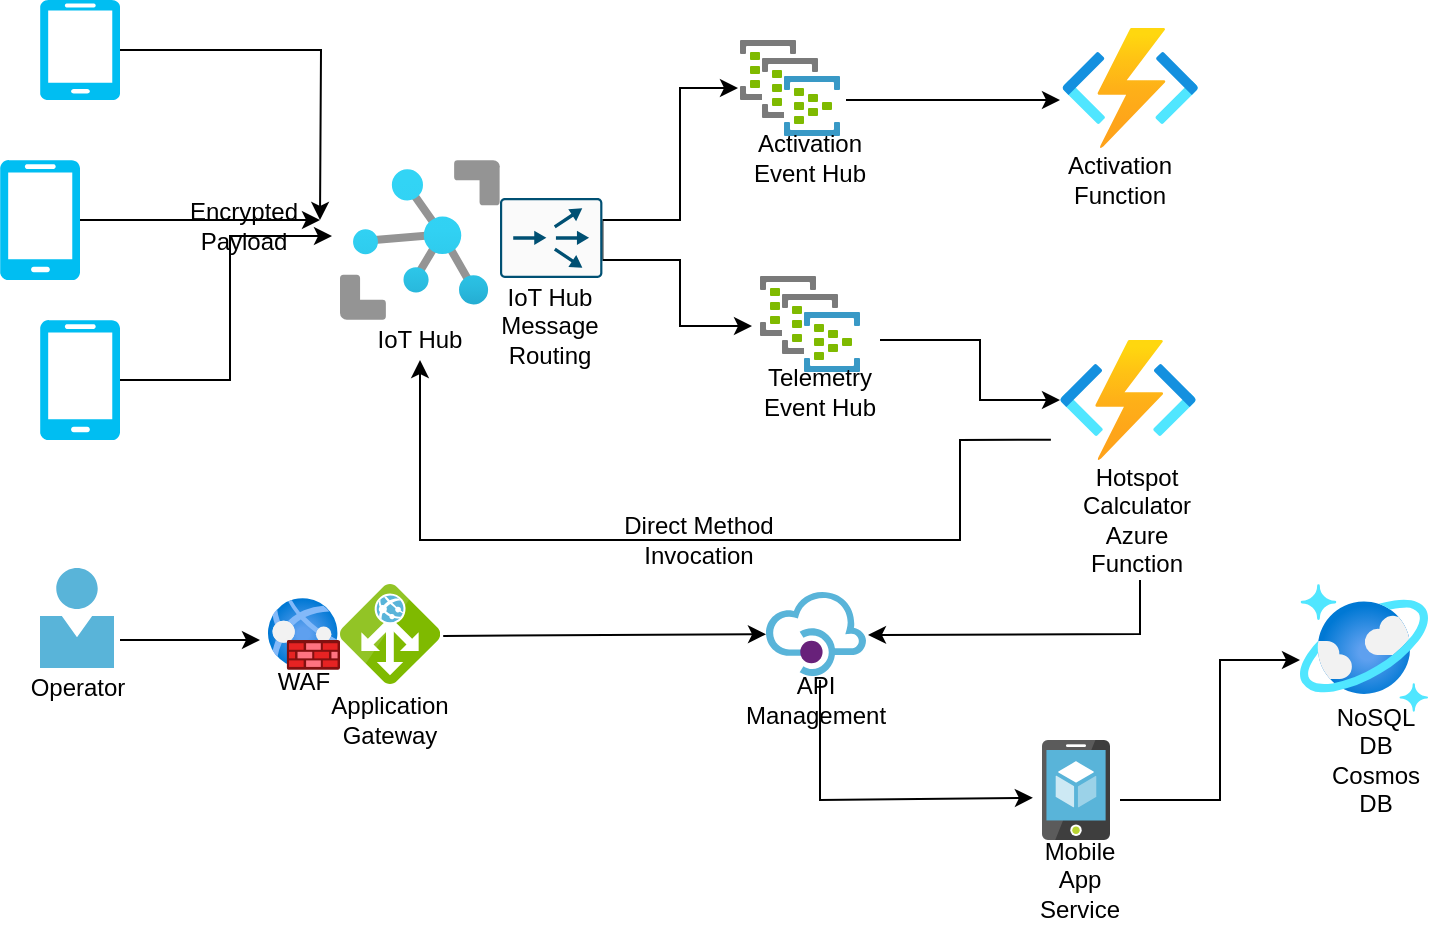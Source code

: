 <mxfile version="20.0.1" type="github">
  <diagram id="cfgrS_ykFPJLSnLUaXzq" name="Page-1">
    <mxGraphModel dx="970" dy="509" grid="1" gridSize="10" guides="1" tooltips="1" connect="1" arrows="1" fold="1" page="1" pageScale="1" pageWidth="850" pageHeight="1100" math="0" shadow="0">
      <root>
        <mxCell id="0" />
        <mxCell id="1" parent="0" />
        <mxCell id="YPjN2e0MsZWWOv602ALj-1" value="" style="aspect=fixed;html=1;points=[];align=center;image;fontSize=12;image=img/lib/azure2/iot/IoT_Hub.svg;" parent="1" vertex="1">
          <mxGeometry x="200" y="150" width="80" height="80" as="geometry" />
        </mxCell>
        <mxCell id="YPjN2e0MsZWWOv602ALj-19" style="edgeStyle=orthogonalEdgeStyle;rounded=0;orthogonalLoop=1;jettySize=auto;html=1;exitX=1;exitY=0.5;exitDx=0;exitDy=0;exitPerimeter=0;" parent="1" source="YPjN2e0MsZWWOv602ALj-2" edge="1">
          <mxGeometry relative="1" as="geometry">
            <mxPoint x="190" y="180" as="targetPoint" />
          </mxGeometry>
        </mxCell>
        <mxCell id="YPjN2e0MsZWWOv602ALj-2" value="" style="verticalLabelPosition=bottom;html=1;verticalAlign=top;align=center;strokeColor=none;fillColor=#00BEF2;shape=mxgraph.azure.mobile;pointerEvents=1;" parent="1" vertex="1">
          <mxGeometry x="50" y="70" width="40" height="50" as="geometry" />
        </mxCell>
        <mxCell id="YPjN2e0MsZWWOv602ALj-17" style="edgeStyle=orthogonalEdgeStyle;rounded=0;orthogonalLoop=1;jettySize=auto;html=1;exitX=1;exitY=0.5;exitDx=0;exitDy=0;exitPerimeter=0;entryX=-0.05;entryY=0.475;entryDx=0;entryDy=0;entryPerimeter=0;" parent="1" source="YPjN2e0MsZWWOv602ALj-3" target="YPjN2e0MsZWWOv602ALj-1" edge="1">
          <mxGeometry relative="1" as="geometry" />
        </mxCell>
        <mxCell id="YPjN2e0MsZWWOv602ALj-3" value="" style="verticalLabelPosition=bottom;html=1;verticalAlign=top;align=center;strokeColor=none;fillColor=#00BEF2;shape=mxgraph.azure.mobile;pointerEvents=1;" parent="1" vertex="1">
          <mxGeometry x="50" y="230" width="40" height="60" as="geometry" />
        </mxCell>
        <mxCell id="YPjN2e0MsZWWOv602ALj-21" style="edgeStyle=orthogonalEdgeStyle;rounded=0;orthogonalLoop=1;jettySize=auto;html=1;exitX=1;exitY=0.5;exitDx=0;exitDy=0;exitPerimeter=0;" parent="1" source="YPjN2e0MsZWWOv602ALj-4" edge="1">
          <mxGeometry relative="1" as="geometry">
            <mxPoint x="190" y="180" as="targetPoint" />
          </mxGeometry>
        </mxCell>
        <mxCell id="YPjN2e0MsZWWOv602ALj-4" value="" style="verticalLabelPosition=bottom;html=1;verticalAlign=top;align=center;strokeColor=none;fillColor=#00BEF2;shape=mxgraph.azure.mobile;pointerEvents=1;" parent="1" vertex="1">
          <mxGeometry x="30" y="150" width="40" height="60" as="geometry" />
        </mxCell>
        <mxCell id="YPjN2e0MsZWWOv602ALj-27" style="edgeStyle=orthogonalEdgeStyle;rounded=0;orthogonalLoop=1;jettySize=auto;html=1;exitX=1;exitY=0.5;exitDx=0;exitDy=0;exitPerimeter=0;entryX=-0.02;entryY=0.5;entryDx=0;entryDy=0;entryPerimeter=0;" parent="1" source="YPjN2e0MsZWWOv602ALj-5" target="YPjN2e0MsZWWOv602ALj-6" edge="1">
          <mxGeometry relative="1" as="geometry">
            <Array as="points">
              <mxPoint x="331" y="180" />
              <mxPoint x="370" y="180" />
              <mxPoint x="370" y="114" />
            </Array>
          </mxGeometry>
        </mxCell>
        <mxCell id="YPjN2e0MsZWWOv602ALj-31" style="edgeStyle=orthogonalEdgeStyle;rounded=0;orthogonalLoop=1;jettySize=auto;html=1;exitX=1;exitY=0.5;exitDx=0;exitDy=0;exitPerimeter=0;entryX=-0.08;entryY=0.521;entryDx=0;entryDy=0;entryPerimeter=0;" parent="1" source="YPjN2e0MsZWWOv602ALj-5" target="YPjN2e0MsZWWOv602ALj-7" edge="1">
          <mxGeometry relative="1" as="geometry">
            <Array as="points">
              <mxPoint x="331" y="200" />
              <mxPoint x="370" y="200" />
              <mxPoint x="370" y="233" />
            </Array>
          </mxGeometry>
        </mxCell>
        <mxCell id="YPjN2e0MsZWWOv602ALj-5" value="" style="sketch=0;points=[[0.015,0.015,0],[0.985,0.015,0],[0.985,0.985,0],[0.015,0.985,0],[0.25,0,0],[0.5,0,0],[0.75,0,0],[1,0.25,0],[1,0.5,0],[1,0.75,0],[0.75,1,0],[0.5,1,0],[0.25,1,0],[0,0.75,0],[0,0.5,0],[0,0.25,0]];verticalLabelPosition=bottom;html=1;verticalAlign=top;aspect=fixed;align=center;pointerEvents=1;shape=mxgraph.cisco19.rect;prIcon=content_router;fillColor=#FAFAFA;strokeColor=#005073;" parent="1" vertex="1">
          <mxGeometry x="280" y="169" width="51.2" height="40" as="geometry" />
        </mxCell>
        <mxCell id="YPjN2e0MsZWWOv602ALj-6" value="" style="sketch=0;aspect=fixed;html=1;points=[];align=center;image;fontSize=12;image=img/lib/mscae/Dedicated_Event_Hub.svg;" parent="1" vertex="1">
          <mxGeometry x="400" y="90" width="50" height="48" as="geometry" />
        </mxCell>
        <mxCell id="YPjN2e0MsZWWOv602ALj-7" value="" style="sketch=0;aspect=fixed;html=1;points=[];align=center;image;fontSize=12;image=img/lib/mscae/Dedicated_Event_Hub.svg;" parent="1" vertex="1">
          <mxGeometry x="410" y="208" width="50" height="48" as="geometry" />
        </mxCell>
        <mxCell id="YPjN2e0MsZWWOv602ALj-32" value="IoT Hub" style="text;html=1;strokeColor=none;fillColor=none;align=center;verticalAlign=middle;whiteSpace=wrap;rounded=0;" parent="1" vertex="1">
          <mxGeometry x="210" y="230" width="60" height="20" as="geometry" />
        </mxCell>
        <mxCell id="YPjN2e0MsZWWOv602ALj-35" value="IoT Hub Message Routing" style="text;html=1;strokeColor=none;fillColor=none;align=center;verticalAlign=middle;whiteSpace=wrap;rounded=0;" parent="1" vertex="1">
          <mxGeometry x="273.4" y="208" width="64.4" height="50" as="geometry" />
        </mxCell>
        <mxCell id="YPjN2e0MsZWWOv602ALj-37" value="Activation Event Hub" style="text;html=1;strokeColor=none;fillColor=none;align=center;verticalAlign=middle;whiteSpace=wrap;rounded=0;" parent="1" vertex="1">
          <mxGeometry x="405" y="139" width="60" height="20" as="geometry" />
        </mxCell>
        <mxCell id="YPjN2e0MsZWWOv602ALj-38" value="Telemetry Event Hub" style="text;html=1;strokeColor=none;fillColor=none;align=center;verticalAlign=middle;whiteSpace=wrap;rounded=0;" parent="1" vertex="1">
          <mxGeometry x="410" y="232" width="60" height="68" as="geometry" />
        </mxCell>
        <mxCell id="YPjN2e0MsZWWOv602ALj-40" value="Activation Function" style="text;html=1;strokeColor=none;fillColor=none;align=center;verticalAlign=middle;whiteSpace=wrap;rounded=0;" parent="1" vertex="1">
          <mxGeometry x="560" y="150" width="60" height="20" as="geometry" />
        </mxCell>
        <mxCell id="YPjN2e0MsZWWOv602ALj-41" value="" style="aspect=fixed;html=1;points=[];align=center;image;fontSize=12;image=img/lib/azure2/databases/Azure_Cosmos_DB.svg;" parent="1" vertex="1">
          <mxGeometry x="680" y="362" width="64" height="64" as="geometry" />
        </mxCell>
        <mxCell id="YPjN2e0MsZWWOv602ALj-42" value="NoSQL DB Cosmos DB" style="text;html=1;strokeColor=none;fillColor=none;align=center;verticalAlign=middle;whiteSpace=wrap;rounded=0;" parent="1" vertex="1">
          <mxGeometry x="687.9" y="440" width="60" height="20" as="geometry" />
        </mxCell>
        <mxCell id="_DLU8eWswIzoaGJRZeSL-3" value="Hotspot Calculator Azure Function" style="text;html=1;strokeColor=none;fillColor=none;align=center;verticalAlign=middle;whiteSpace=wrap;rounded=0;" vertex="1" parent="1">
          <mxGeometry x="568.2" y="320" width="60.9" height="20" as="geometry" />
        </mxCell>
        <mxCell id="_DLU8eWswIzoaGJRZeSL-4" value="Encrypted Payload" style="text;html=1;strokeColor=none;fillColor=none;align=center;verticalAlign=middle;whiteSpace=wrap;rounded=0;" vertex="1" parent="1">
          <mxGeometry x="120.0" y="158" width="64.4" height="50" as="geometry" />
        </mxCell>
        <mxCell id="_DLU8eWswIzoaGJRZeSL-5" value="" style="endArrow=classic;html=1;rounded=0;" edge="1" parent="1">
          <mxGeometry width="50" height="50" relative="1" as="geometry">
            <mxPoint x="453" y="120" as="sourcePoint" />
            <mxPoint x="560" y="120" as="targetPoint" />
          </mxGeometry>
        </mxCell>
        <mxCell id="_DLU8eWswIzoaGJRZeSL-9" value="" style="aspect=fixed;html=1;points=[];align=center;image;fontSize=12;image=img/lib/azure2/iot/Function_Apps.svg;" vertex="1" parent="1">
          <mxGeometry x="560" y="240" width="68" height="60" as="geometry" />
        </mxCell>
        <mxCell id="_DLU8eWswIzoaGJRZeSL-10" value="" style="endArrow=classic;html=1;rounded=0;" edge="1" parent="1" target="_DLU8eWswIzoaGJRZeSL-9">
          <mxGeometry width="50" height="50" relative="1" as="geometry">
            <mxPoint x="470" y="240" as="sourcePoint" />
            <mxPoint x="450" y="250" as="targetPoint" />
            <Array as="points">
              <mxPoint x="520" y="240" />
              <mxPoint x="520" y="270" />
            </Array>
          </mxGeometry>
        </mxCell>
        <mxCell id="_DLU8eWswIzoaGJRZeSL-15" value="" style="sketch=0;aspect=fixed;html=1;points=[];align=center;image;fontSize=12;image=img/lib/mscae/Person.svg;" vertex="1" parent="1">
          <mxGeometry x="50" y="354" width="37" height="50" as="geometry" />
        </mxCell>
        <mxCell id="_DLU8eWswIzoaGJRZeSL-16" value="Operator" style="text;html=1;strokeColor=none;fillColor=none;align=center;verticalAlign=middle;whiteSpace=wrap;rounded=0;" vertex="1" parent="1">
          <mxGeometry x="38.5" y="404" width="60" height="20" as="geometry" />
        </mxCell>
        <mxCell id="_DLU8eWswIzoaGJRZeSL-17" value="" style="sketch=0;aspect=fixed;html=1;points=[];align=center;image;fontSize=12;image=img/lib/mscae/App_Service_Mobile_App.svg;" vertex="1" parent="1">
          <mxGeometry x="551" y="440" width="34" height="50" as="geometry" />
        </mxCell>
        <mxCell id="_DLU8eWswIzoaGJRZeSL-18" value="Mobile App Service" style="text;html=1;strokeColor=none;fillColor=none;align=center;verticalAlign=middle;whiteSpace=wrap;rounded=0;" vertex="1" parent="1">
          <mxGeometry x="540" y="500" width="60" height="20" as="geometry" />
        </mxCell>
        <mxCell id="_DLU8eWswIzoaGJRZeSL-20" value="" style="sketch=0;aspect=fixed;html=1;points=[];align=center;image;fontSize=12;image=img/lib/mscae/Application_Gateway.svg;" vertex="1" parent="1">
          <mxGeometry x="200" y="362" width="50" height="50" as="geometry" />
        </mxCell>
        <mxCell id="_DLU8eWswIzoaGJRZeSL-21" value="" style="sketch=0;aspect=fixed;html=1;points=[];align=center;image;fontSize=12;image=img/lib/mscae/API_Management.svg;" vertex="1" parent="1">
          <mxGeometry x="413" y="366" width="50" height="42" as="geometry" />
        </mxCell>
        <mxCell id="_DLU8eWswIzoaGJRZeSL-22" value="API Management" style="text;html=1;strokeColor=none;fillColor=none;align=center;verticalAlign=middle;whiteSpace=wrap;rounded=0;" vertex="1" parent="1">
          <mxGeometry x="408" y="410" width="60" height="20" as="geometry" />
        </mxCell>
        <mxCell id="_DLU8eWswIzoaGJRZeSL-23" value="Application Gateway" style="text;html=1;strokeColor=none;fillColor=none;align=center;verticalAlign=middle;whiteSpace=wrap;rounded=0;" vertex="1" parent="1">
          <mxGeometry x="195" y="420" width="60" height="20" as="geometry" />
        </mxCell>
        <mxCell id="_DLU8eWswIzoaGJRZeSL-28" value="" style="endArrow=classic;html=1;rounded=0;startArrow=none;" edge="1" parent="1" source="_DLU8eWswIzoaGJRZeSL-35">
          <mxGeometry width="50" height="50" relative="1" as="geometry">
            <mxPoint x="90" y="390" as="sourcePoint" />
            <mxPoint x="200" y="390" as="targetPoint" />
          </mxGeometry>
        </mxCell>
        <mxCell id="_DLU8eWswIzoaGJRZeSL-29" value="" style="endArrow=classic;html=1;rounded=0;exitX=1.032;exitY=0.519;exitDx=0;exitDy=0;exitPerimeter=0;" edge="1" parent="1" source="_DLU8eWswIzoaGJRZeSL-20" target="_DLU8eWswIzoaGJRZeSL-21">
          <mxGeometry width="50" height="50" relative="1" as="geometry">
            <mxPoint x="400" y="340" as="sourcePoint" />
            <mxPoint x="450" y="290" as="targetPoint" />
          </mxGeometry>
        </mxCell>
        <mxCell id="_DLU8eWswIzoaGJRZeSL-32" value="" style="endArrow=classic;html=1;rounded=0;entryX=-0.134;entryY=0.578;entryDx=0;entryDy=0;entryPerimeter=0;" edge="1" parent="1" target="_DLU8eWswIzoaGJRZeSL-17">
          <mxGeometry width="50" height="50" relative="1" as="geometry">
            <mxPoint x="440" y="410" as="sourcePoint" />
            <mxPoint x="450" y="290" as="targetPoint" />
            <Array as="points">
              <mxPoint x="440" y="470" />
            </Array>
          </mxGeometry>
        </mxCell>
        <mxCell id="_DLU8eWswIzoaGJRZeSL-33" value="" style="endArrow=classic;html=1;rounded=0;" edge="1" parent="1">
          <mxGeometry width="50" height="50" relative="1" as="geometry">
            <mxPoint x="590" y="470" as="sourcePoint" />
            <mxPoint x="680" y="400" as="targetPoint" />
            <Array as="points">
              <mxPoint x="640" y="470" />
              <mxPoint x="640" y="400" />
            </Array>
          </mxGeometry>
        </mxCell>
        <mxCell id="_DLU8eWswIzoaGJRZeSL-34" value="" style="aspect=fixed;html=1;points=[];align=center;image;fontSize=12;image=img/lib/azure2/iot/Function_Apps.svg;" vertex="1" parent="1">
          <mxGeometry x="561.1" y="84" width="68" height="60" as="geometry" />
        </mxCell>
        <mxCell id="_DLU8eWswIzoaGJRZeSL-36" value="WAF" style="text;html=1;strokeColor=none;fillColor=none;align=center;verticalAlign=middle;whiteSpace=wrap;rounded=0;" vertex="1" parent="1">
          <mxGeometry x="157" y="404" width="50" height="14" as="geometry" />
        </mxCell>
        <mxCell id="_DLU8eWswIzoaGJRZeSL-38" value="" style="endArrow=classic;html=1;rounded=0;exitX=-0.067;exitY=0.831;exitDx=0;exitDy=0;exitPerimeter=0;entryX=0.5;entryY=1;entryDx=0;entryDy=0;" edge="1" parent="1" source="_DLU8eWswIzoaGJRZeSL-9" target="YPjN2e0MsZWWOv602ALj-32">
          <mxGeometry width="50" height="50" relative="1" as="geometry">
            <mxPoint x="400" y="350" as="sourcePoint" />
            <mxPoint x="480" y="350" as="targetPoint" />
            <Array as="points">
              <mxPoint x="510" y="290" />
              <mxPoint x="510" y="340" />
              <mxPoint x="400" y="340" />
              <mxPoint x="240" y="340" />
            </Array>
          </mxGeometry>
        </mxCell>
        <mxCell id="_DLU8eWswIzoaGJRZeSL-39" value="Direct Method Invocation" style="text;html=1;strokeColor=none;fillColor=none;align=center;verticalAlign=middle;whiteSpace=wrap;rounded=0;" vertex="1" parent="1">
          <mxGeometry x="326" y="306" width="107" height="68" as="geometry" />
        </mxCell>
        <mxCell id="_DLU8eWswIzoaGJRZeSL-40" value="" style="endArrow=classic;html=1;rounded=0;entryX=1.02;entryY=0.511;entryDx=0;entryDy=0;entryPerimeter=0;" edge="1" parent="1" target="_DLU8eWswIzoaGJRZeSL-21">
          <mxGeometry width="50" height="50" relative="1" as="geometry">
            <mxPoint x="600" y="360" as="sourcePoint" />
            <mxPoint x="450" y="280" as="targetPoint" />
            <Array as="points">
              <mxPoint x="600" y="387" />
            </Array>
          </mxGeometry>
        </mxCell>
        <mxCell id="_DLU8eWswIzoaGJRZeSL-35" value="" style="aspect=fixed;html=1;points=[];align=center;image;fontSize=12;image=img/lib/azure2/networking/Web_Application_Firewall_Policies_WAF.svg;" vertex="1" parent="1">
          <mxGeometry x="164" y="369" width="36" height="36" as="geometry" />
        </mxCell>
        <mxCell id="_DLU8eWswIzoaGJRZeSL-42" value="" style="endArrow=classic;html=1;rounded=0;" edge="1" parent="1">
          <mxGeometry width="50" height="50" relative="1" as="geometry">
            <mxPoint x="90" y="390" as="sourcePoint" />
            <mxPoint x="160" y="390" as="targetPoint" />
            <Array as="points">
              <mxPoint x="120" y="390" />
            </Array>
          </mxGeometry>
        </mxCell>
      </root>
    </mxGraphModel>
  </diagram>
</mxfile>
